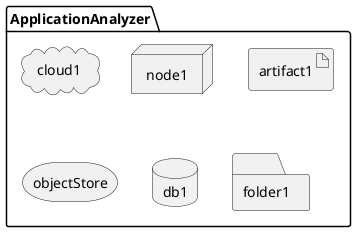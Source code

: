 @startuml

package  ApplicationAnalyzer {
  cloud cloud1
  node node1
  artifact artifact1
  storage objectStore
  database db1
  folder folder1
}

@enduml
